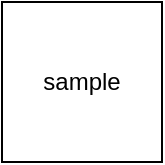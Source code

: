<mxfile version="21.1.4" type="github">
  <diagram name="Page-1" id="BcCYY3gj11FTohZ3aPDq">
    <mxGraphModel dx="1360" dy="751" grid="1" gridSize="10" guides="1" tooltips="1" connect="1" arrows="1" fold="1" page="1" pageScale="1" pageWidth="850" pageHeight="1100" math="0" shadow="0">
      <root>
        <mxCell id="0" />
        <mxCell id="1" parent="0" />
        <mxCell id="mzFIE9k1Cb8Y-Et-fZ8_-1" value="sample" style="whiteSpace=wrap;html=1;aspect=fixed;" vertex="1" parent="1">
          <mxGeometry x="50" y="40" width="80" height="80" as="geometry" />
        </mxCell>
      </root>
    </mxGraphModel>
  </diagram>
</mxfile>
